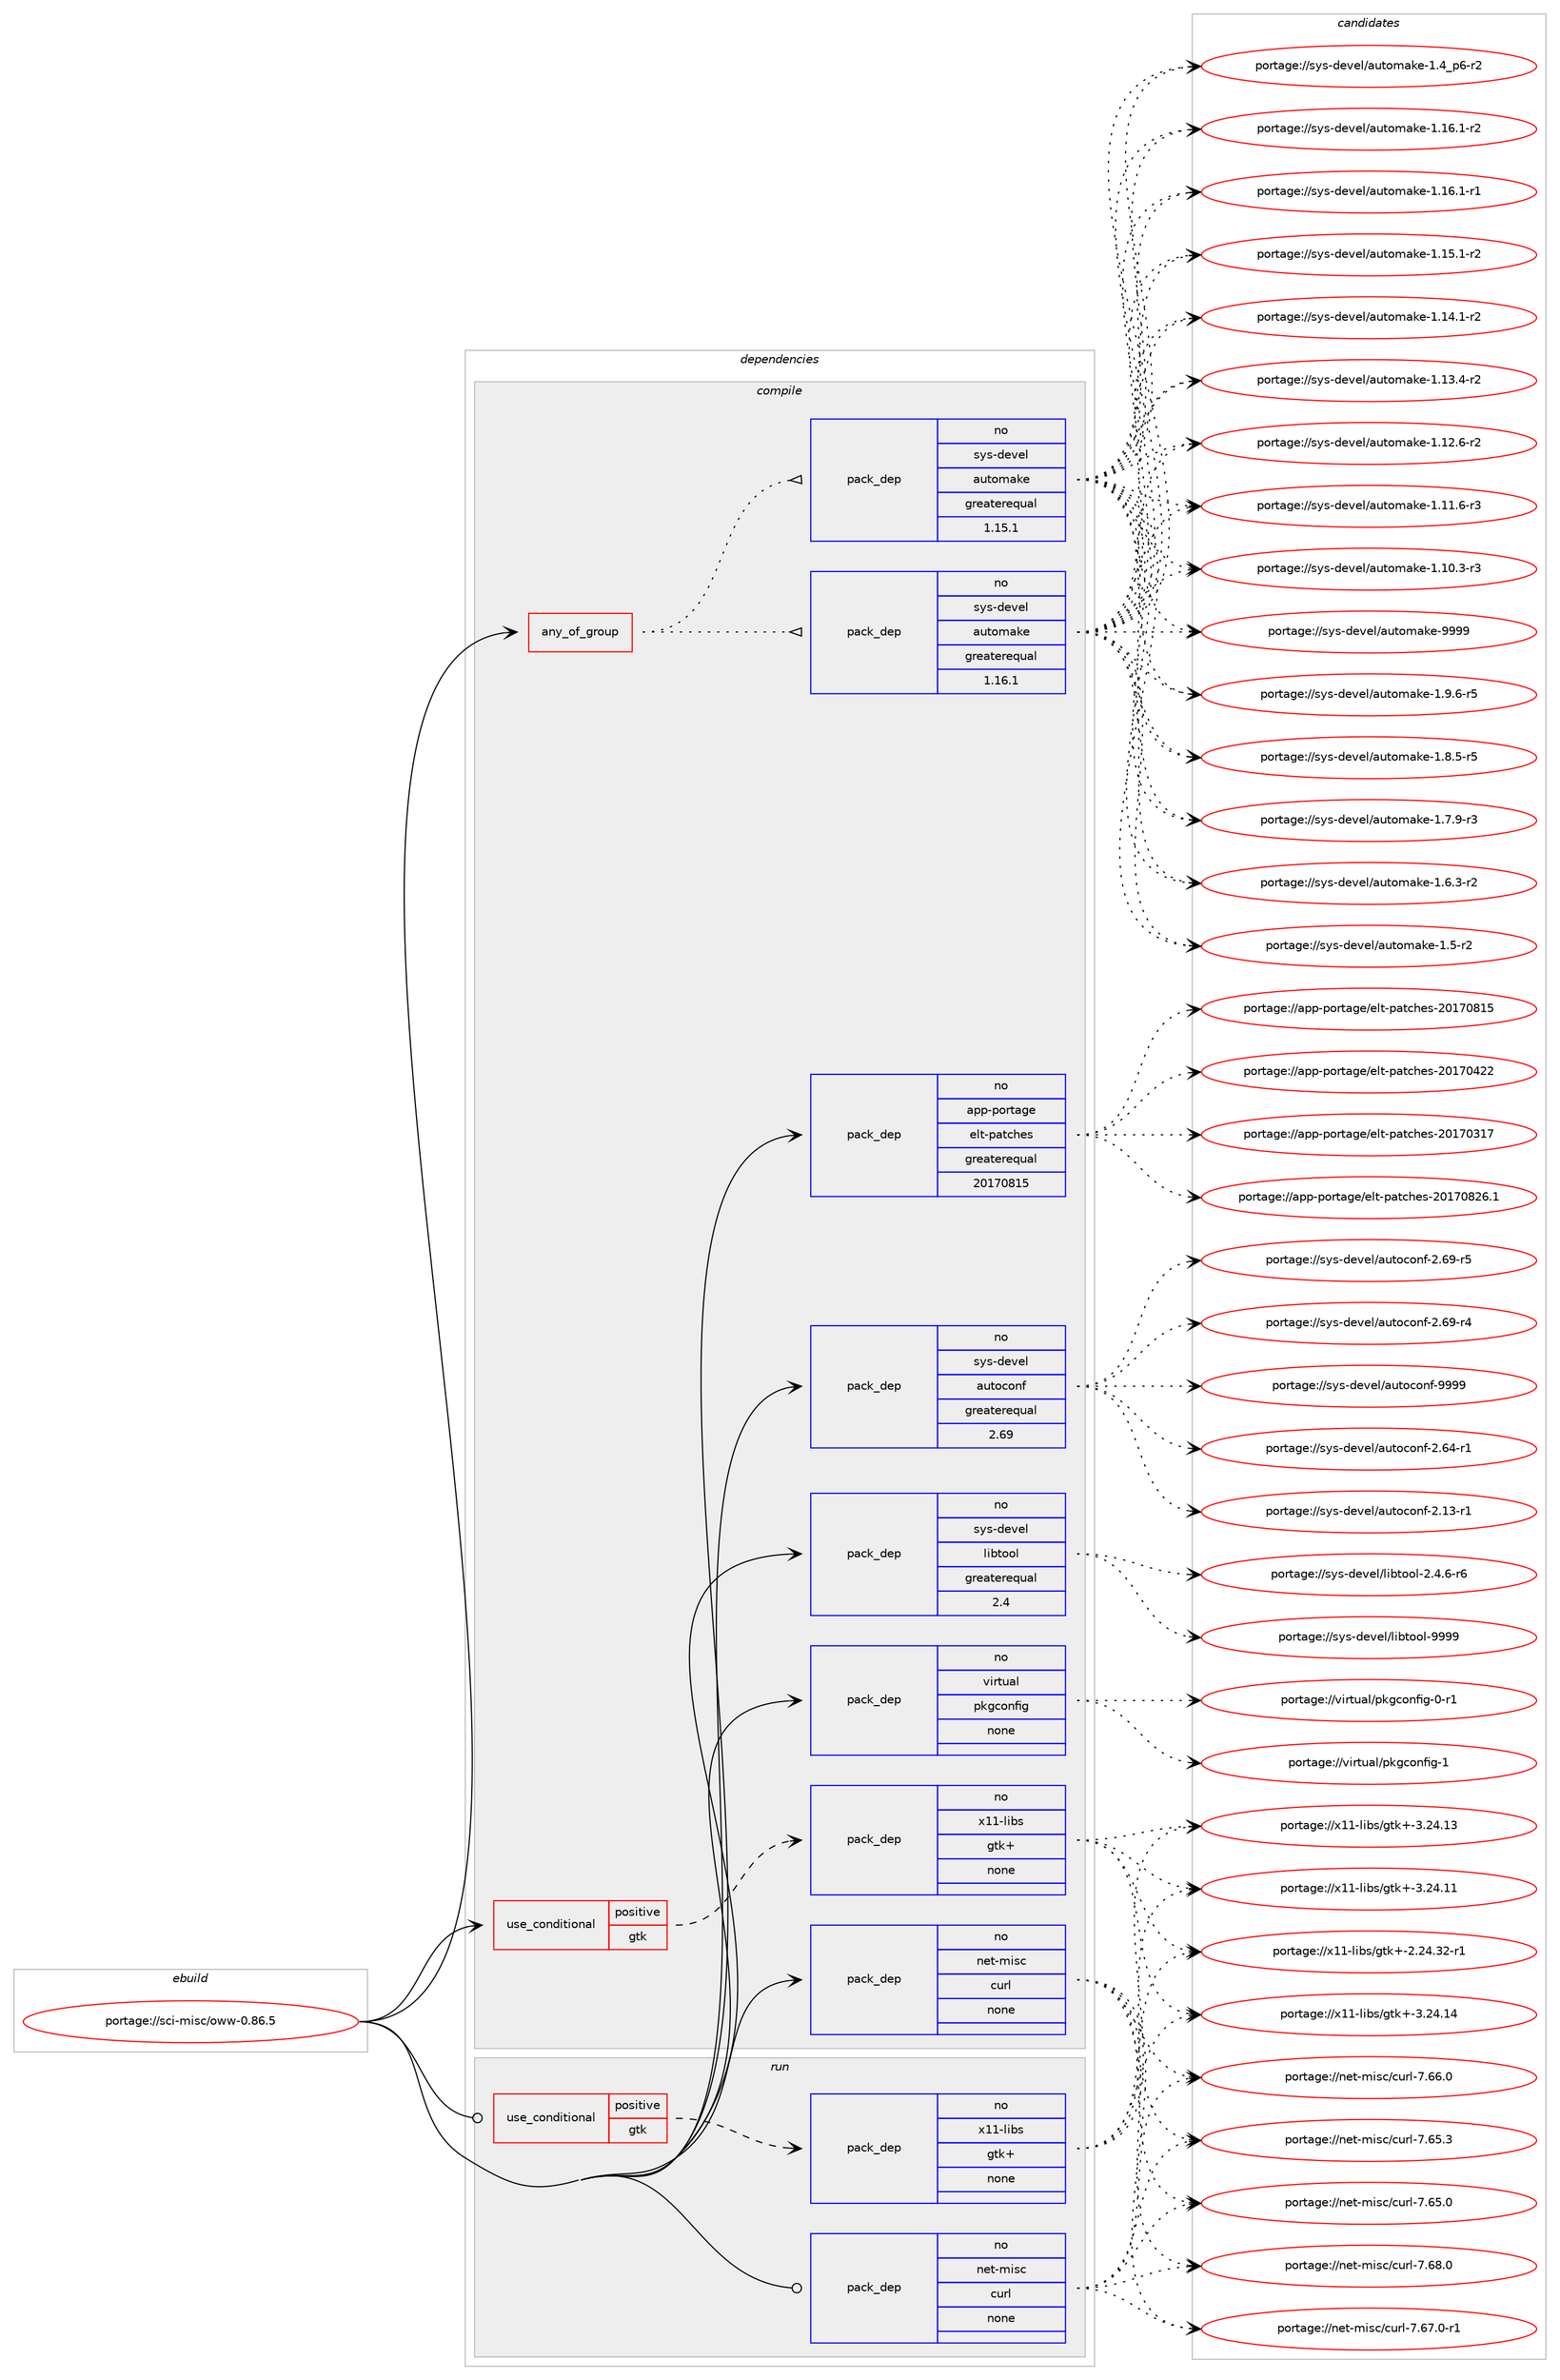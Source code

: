 digraph prolog {

# *************
# Graph options
# *************

newrank=true;
concentrate=true;
compound=true;
graph [rankdir=LR,fontname=Helvetica,fontsize=10,ranksep=1.5];#, ranksep=2.5, nodesep=0.2];
edge  [arrowhead=vee];
node  [fontname=Helvetica,fontsize=10];

# **********
# The ebuild
# **********

subgraph cluster_leftcol {
color=gray;
rank=same;
label=<<i>ebuild</i>>;
id [label="portage://sci-misc/oww-0.86.5", color=red, width=4, href="../sci-misc/oww-0.86.5.svg"];
}

# ****************
# The dependencies
# ****************

subgraph cluster_midcol {
color=gray;
label=<<i>dependencies</i>>;
subgraph cluster_compile {
fillcolor="#eeeeee";
style=filled;
label=<<i>compile</i>>;
subgraph any948 {
dependency45463 [label=<<TABLE BORDER="0" CELLBORDER="1" CELLSPACING="0" CELLPADDING="4"><TR><TD CELLPADDING="10">any_of_group</TD></TR></TABLE>>, shape=none, color=red];subgraph pack35108 {
dependency45464 [label=<<TABLE BORDER="0" CELLBORDER="1" CELLSPACING="0" CELLPADDING="4" WIDTH="220"><TR><TD ROWSPAN="6" CELLPADDING="30">pack_dep</TD></TR><TR><TD WIDTH="110">no</TD></TR><TR><TD>sys-devel</TD></TR><TR><TD>automake</TD></TR><TR><TD>greaterequal</TD></TR><TR><TD>1.16.1</TD></TR></TABLE>>, shape=none, color=blue];
}
dependency45463:e -> dependency45464:w [weight=20,style="dotted",arrowhead="oinv"];
subgraph pack35109 {
dependency45465 [label=<<TABLE BORDER="0" CELLBORDER="1" CELLSPACING="0" CELLPADDING="4" WIDTH="220"><TR><TD ROWSPAN="6" CELLPADDING="30">pack_dep</TD></TR><TR><TD WIDTH="110">no</TD></TR><TR><TD>sys-devel</TD></TR><TR><TD>automake</TD></TR><TR><TD>greaterequal</TD></TR><TR><TD>1.15.1</TD></TR></TABLE>>, shape=none, color=blue];
}
dependency45463:e -> dependency45465:w [weight=20,style="dotted",arrowhead="oinv"];
}
id:e -> dependency45463:w [weight=20,style="solid",arrowhead="vee"];
subgraph cond9359 {
dependency45466 [label=<<TABLE BORDER="0" CELLBORDER="1" CELLSPACING="0" CELLPADDING="4"><TR><TD ROWSPAN="3" CELLPADDING="10">use_conditional</TD></TR><TR><TD>positive</TD></TR><TR><TD>gtk</TD></TR></TABLE>>, shape=none, color=red];
subgraph pack35110 {
dependency45467 [label=<<TABLE BORDER="0" CELLBORDER="1" CELLSPACING="0" CELLPADDING="4" WIDTH="220"><TR><TD ROWSPAN="6" CELLPADDING="30">pack_dep</TD></TR><TR><TD WIDTH="110">no</TD></TR><TR><TD>x11-libs</TD></TR><TR><TD>gtk+</TD></TR><TR><TD>none</TD></TR><TR><TD></TD></TR></TABLE>>, shape=none, color=blue];
}
dependency45466:e -> dependency45467:w [weight=20,style="dashed",arrowhead="vee"];
}
id:e -> dependency45466:w [weight=20,style="solid",arrowhead="vee"];
subgraph pack35111 {
dependency45468 [label=<<TABLE BORDER="0" CELLBORDER="1" CELLSPACING="0" CELLPADDING="4" WIDTH="220"><TR><TD ROWSPAN="6" CELLPADDING="30">pack_dep</TD></TR><TR><TD WIDTH="110">no</TD></TR><TR><TD>app-portage</TD></TR><TR><TD>elt-patches</TD></TR><TR><TD>greaterequal</TD></TR><TR><TD>20170815</TD></TR></TABLE>>, shape=none, color=blue];
}
id:e -> dependency45468:w [weight=20,style="solid",arrowhead="vee"];
subgraph pack35112 {
dependency45469 [label=<<TABLE BORDER="0" CELLBORDER="1" CELLSPACING="0" CELLPADDING="4" WIDTH="220"><TR><TD ROWSPAN="6" CELLPADDING="30">pack_dep</TD></TR><TR><TD WIDTH="110">no</TD></TR><TR><TD>net-misc</TD></TR><TR><TD>curl</TD></TR><TR><TD>none</TD></TR><TR><TD></TD></TR></TABLE>>, shape=none, color=blue];
}
id:e -> dependency45469:w [weight=20,style="solid",arrowhead="vee"];
subgraph pack35113 {
dependency45470 [label=<<TABLE BORDER="0" CELLBORDER="1" CELLSPACING="0" CELLPADDING="4" WIDTH="220"><TR><TD ROWSPAN="6" CELLPADDING="30">pack_dep</TD></TR><TR><TD WIDTH="110">no</TD></TR><TR><TD>sys-devel</TD></TR><TR><TD>autoconf</TD></TR><TR><TD>greaterequal</TD></TR><TR><TD>2.69</TD></TR></TABLE>>, shape=none, color=blue];
}
id:e -> dependency45470:w [weight=20,style="solid",arrowhead="vee"];
subgraph pack35114 {
dependency45471 [label=<<TABLE BORDER="0" CELLBORDER="1" CELLSPACING="0" CELLPADDING="4" WIDTH="220"><TR><TD ROWSPAN="6" CELLPADDING="30">pack_dep</TD></TR><TR><TD WIDTH="110">no</TD></TR><TR><TD>sys-devel</TD></TR><TR><TD>libtool</TD></TR><TR><TD>greaterequal</TD></TR><TR><TD>2.4</TD></TR></TABLE>>, shape=none, color=blue];
}
id:e -> dependency45471:w [weight=20,style="solid",arrowhead="vee"];
subgraph pack35115 {
dependency45472 [label=<<TABLE BORDER="0" CELLBORDER="1" CELLSPACING="0" CELLPADDING="4" WIDTH="220"><TR><TD ROWSPAN="6" CELLPADDING="30">pack_dep</TD></TR><TR><TD WIDTH="110">no</TD></TR><TR><TD>virtual</TD></TR><TR><TD>pkgconfig</TD></TR><TR><TD>none</TD></TR><TR><TD></TD></TR></TABLE>>, shape=none, color=blue];
}
id:e -> dependency45472:w [weight=20,style="solid",arrowhead="vee"];
}
subgraph cluster_compileandrun {
fillcolor="#eeeeee";
style=filled;
label=<<i>compile and run</i>>;
}
subgraph cluster_run {
fillcolor="#eeeeee";
style=filled;
label=<<i>run</i>>;
subgraph cond9360 {
dependency45473 [label=<<TABLE BORDER="0" CELLBORDER="1" CELLSPACING="0" CELLPADDING="4"><TR><TD ROWSPAN="3" CELLPADDING="10">use_conditional</TD></TR><TR><TD>positive</TD></TR><TR><TD>gtk</TD></TR></TABLE>>, shape=none, color=red];
subgraph pack35116 {
dependency45474 [label=<<TABLE BORDER="0" CELLBORDER="1" CELLSPACING="0" CELLPADDING="4" WIDTH="220"><TR><TD ROWSPAN="6" CELLPADDING="30">pack_dep</TD></TR><TR><TD WIDTH="110">no</TD></TR><TR><TD>x11-libs</TD></TR><TR><TD>gtk+</TD></TR><TR><TD>none</TD></TR><TR><TD></TD></TR></TABLE>>, shape=none, color=blue];
}
dependency45473:e -> dependency45474:w [weight=20,style="dashed",arrowhead="vee"];
}
id:e -> dependency45473:w [weight=20,style="solid",arrowhead="odot"];
subgraph pack35117 {
dependency45475 [label=<<TABLE BORDER="0" CELLBORDER="1" CELLSPACING="0" CELLPADDING="4" WIDTH="220"><TR><TD ROWSPAN="6" CELLPADDING="30">pack_dep</TD></TR><TR><TD WIDTH="110">no</TD></TR><TR><TD>net-misc</TD></TR><TR><TD>curl</TD></TR><TR><TD>none</TD></TR><TR><TD></TD></TR></TABLE>>, shape=none, color=blue];
}
id:e -> dependency45475:w [weight=20,style="solid",arrowhead="odot"];
}
}

# **************
# The candidates
# **************

subgraph cluster_choices {
rank=same;
color=gray;
label=<<i>candidates</i>>;

subgraph choice35108 {
color=black;
nodesep=1;
choice115121115451001011181011084797117116111109971071014557575757 [label="portage://sys-devel/automake-9999", color=red, width=4,href="../sys-devel/automake-9999.svg"];
choice115121115451001011181011084797117116111109971071014549465746544511453 [label="portage://sys-devel/automake-1.9.6-r5", color=red, width=4,href="../sys-devel/automake-1.9.6-r5.svg"];
choice115121115451001011181011084797117116111109971071014549465646534511453 [label="portage://sys-devel/automake-1.8.5-r5", color=red, width=4,href="../sys-devel/automake-1.8.5-r5.svg"];
choice115121115451001011181011084797117116111109971071014549465546574511451 [label="portage://sys-devel/automake-1.7.9-r3", color=red, width=4,href="../sys-devel/automake-1.7.9-r3.svg"];
choice115121115451001011181011084797117116111109971071014549465446514511450 [label="portage://sys-devel/automake-1.6.3-r2", color=red, width=4,href="../sys-devel/automake-1.6.3-r2.svg"];
choice11512111545100101118101108479711711611110997107101454946534511450 [label="portage://sys-devel/automake-1.5-r2", color=red, width=4,href="../sys-devel/automake-1.5-r2.svg"];
choice115121115451001011181011084797117116111109971071014549465295112544511450 [label="portage://sys-devel/automake-1.4_p6-r2", color=red, width=4,href="../sys-devel/automake-1.4_p6-r2.svg"];
choice11512111545100101118101108479711711611110997107101454946495446494511450 [label="portage://sys-devel/automake-1.16.1-r2", color=red, width=4,href="../sys-devel/automake-1.16.1-r2.svg"];
choice11512111545100101118101108479711711611110997107101454946495446494511449 [label="portage://sys-devel/automake-1.16.1-r1", color=red, width=4,href="../sys-devel/automake-1.16.1-r1.svg"];
choice11512111545100101118101108479711711611110997107101454946495346494511450 [label="portage://sys-devel/automake-1.15.1-r2", color=red, width=4,href="../sys-devel/automake-1.15.1-r2.svg"];
choice11512111545100101118101108479711711611110997107101454946495246494511450 [label="portage://sys-devel/automake-1.14.1-r2", color=red, width=4,href="../sys-devel/automake-1.14.1-r2.svg"];
choice11512111545100101118101108479711711611110997107101454946495146524511450 [label="portage://sys-devel/automake-1.13.4-r2", color=red, width=4,href="../sys-devel/automake-1.13.4-r2.svg"];
choice11512111545100101118101108479711711611110997107101454946495046544511450 [label="portage://sys-devel/automake-1.12.6-r2", color=red, width=4,href="../sys-devel/automake-1.12.6-r2.svg"];
choice11512111545100101118101108479711711611110997107101454946494946544511451 [label="portage://sys-devel/automake-1.11.6-r3", color=red, width=4,href="../sys-devel/automake-1.11.6-r3.svg"];
choice11512111545100101118101108479711711611110997107101454946494846514511451 [label="portage://sys-devel/automake-1.10.3-r3", color=red, width=4,href="../sys-devel/automake-1.10.3-r3.svg"];
dependency45464:e -> choice115121115451001011181011084797117116111109971071014557575757:w [style=dotted,weight="100"];
dependency45464:e -> choice115121115451001011181011084797117116111109971071014549465746544511453:w [style=dotted,weight="100"];
dependency45464:e -> choice115121115451001011181011084797117116111109971071014549465646534511453:w [style=dotted,weight="100"];
dependency45464:e -> choice115121115451001011181011084797117116111109971071014549465546574511451:w [style=dotted,weight="100"];
dependency45464:e -> choice115121115451001011181011084797117116111109971071014549465446514511450:w [style=dotted,weight="100"];
dependency45464:e -> choice11512111545100101118101108479711711611110997107101454946534511450:w [style=dotted,weight="100"];
dependency45464:e -> choice115121115451001011181011084797117116111109971071014549465295112544511450:w [style=dotted,weight="100"];
dependency45464:e -> choice11512111545100101118101108479711711611110997107101454946495446494511450:w [style=dotted,weight="100"];
dependency45464:e -> choice11512111545100101118101108479711711611110997107101454946495446494511449:w [style=dotted,weight="100"];
dependency45464:e -> choice11512111545100101118101108479711711611110997107101454946495346494511450:w [style=dotted,weight="100"];
dependency45464:e -> choice11512111545100101118101108479711711611110997107101454946495246494511450:w [style=dotted,weight="100"];
dependency45464:e -> choice11512111545100101118101108479711711611110997107101454946495146524511450:w [style=dotted,weight="100"];
dependency45464:e -> choice11512111545100101118101108479711711611110997107101454946495046544511450:w [style=dotted,weight="100"];
dependency45464:e -> choice11512111545100101118101108479711711611110997107101454946494946544511451:w [style=dotted,weight="100"];
dependency45464:e -> choice11512111545100101118101108479711711611110997107101454946494846514511451:w [style=dotted,weight="100"];
}
subgraph choice35109 {
color=black;
nodesep=1;
choice115121115451001011181011084797117116111109971071014557575757 [label="portage://sys-devel/automake-9999", color=red, width=4,href="../sys-devel/automake-9999.svg"];
choice115121115451001011181011084797117116111109971071014549465746544511453 [label="portage://sys-devel/automake-1.9.6-r5", color=red, width=4,href="../sys-devel/automake-1.9.6-r5.svg"];
choice115121115451001011181011084797117116111109971071014549465646534511453 [label="portage://sys-devel/automake-1.8.5-r5", color=red, width=4,href="../sys-devel/automake-1.8.5-r5.svg"];
choice115121115451001011181011084797117116111109971071014549465546574511451 [label="portage://sys-devel/automake-1.7.9-r3", color=red, width=4,href="../sys-devel/automake-1.7.9-r3.svg"];
choice115121115451001011181011084797117116111109971071014549465446514511450 [label="portage://sys-devel/automake-1.6.3-r2", color=red, width=4,href="../sys-devel/automake-1.6.3-r2.svg"];
choice11512111545100101118101108479711711611110997107101454946534511450 [label="portage://sys-devel/automake-1.5-r2", color=red, width=4,href="../sys-devel/automake-1.5-r2.svg"];
choice115121115451001011181011084797117116111109971071014549465295112544511450 [label="portage://sys-devel/automake-1.4_p6-r2", color=red, width=4,href="../sys-devel/automake-1.4_p6-r2.svg"];
choice11512111545100101118101108479711711611110997107101454946495446494511450 [label="portage://sys-devel/automake-1.16.1-r2", color=red, width=4,href="../sys-devel/automake-1.16.1-r2.svg"];
choice11512111545100101118101108479711711611110997107101454946495446494511449 [label="portage://sys-devel/automake-1.16.1-r1", color=red, width=4,href="../sys-devel/automake-1.16.1-r1.svg"];
choice11512111545100101118101108479711711611110997107101454946495346494511450 [label="portage://sys-devel/automake-1.15.1-r2", color=red, width=4,href="../sys-devel/automake-1.15.1-r2.svg"];
choice11512111545100101118101108479711711611110997107101454946495246494511450 [label="portage://sys-devel/automake-1.14.1-r2", color=red, width=4,href="../sys-devel/automake-1.14.1-r2.svg"];
choice11512111545100101118101108479711711611110997107101454946495146524511450 [label="portage://sys-devel/automake-1.13.4-r2", color=red, width=4,href="../sys-devel/automake-1.13.4-r2.svg"];
choice11512111545100101118101108479711711611110997107101454946495046544511450 [label="portage://sys-devel/automake-1.12.6-r2", color=red, width=4,href="../sys-devel/automake-1.12.6-r2.svg"];
choice11512111545100101118101108479711711611110997107101454946494946544511451 [label="portage://sys-devel/automake-1.11.6-r3", color=red, width=4,href="../sys-devel/automake-1.11.6-r3.svg"];
choice11512111545100101118101108479711711611110997107101454946494846514511451 [label="portage://sys-devel/automake-1.10.3-r3", color=red, width=4,href="../sys-devel/automake-1.10.3-r3.svg"];
dependency45465:e -> choice115121115451001011181011084797117116111109971071014557575757:w [style=dotted,weight="100"];
dependency45465:e -> choice115121115451001011181011084797117116111109971071014549465746544511453:w [style=dotted,weight="100"];
dependency45465:e -> choice115121115451001011181011084797117116111109971071014549465646534511453:w [style=dotted,weight="100"];
dependency45465:e -> choice115121115451001011181011084797117116111109971071014549465546574511451:w [style=dotted,weight="100"];
dependency45465:e -> choice115121115451001011181011084797117116111109971071014549465446514511450:w [style=dotted,weight="100"];
dependency45465:e -> choice11512111545100101118101108479711711611110997107101454946534511450:w [style=dotted,weight="100"];
dependency45465:e -> choice115121115451001011181011084797117116111109971071014549465295112544511450:w [style=dotted,weight="100"];
dependency45465:e -> choice11512111545100101118101108479711711611110997107101454946495446494511450:w [style=dotted,weight="100"];
dependency45465:e -> choice11512111545100101118101108479711711611110997107101454946495446494511449:w [style=dotted,weight="100"];
dependency45465:e -> choice11512111545100101118101108479711711611110997107101454946495346494511450:w [style=dotted,weight="100"];
dependency45465:e -> choice11512111545100101118101108479711711611110997107101454946495246494511450:w [style=dotted,weight="100"];
dependency45465:e -> choice11512111545100101118101108479711711611110997107101454946495146524511450:w [style=dotted,weight="100"];
dependency45465:e -> choice11512111545100101118101108479711711611110997107101454946495046544511450:w [style=dotted,weight="100"];
dependency45465:e -> choice11512111545100101118101108479711711611110997107101454946494946544511451:w [style=dotted,weight="100"];
dependency45465:e -> choice11512111545100101118101108479711711611110997107101454946494846514511451:w [style=dotted,weight="100"];
}
subgraph choice35110 {
color=black;
nodesep=1;
choice1204949451081059811547103116107434551465052464952 [label="portage://x11-libs/gtk+-3.24.14", color=red, width=4,href="../x11-libs/gtk+-3.24.14.svg"];
choice1204949451081059811547103116107434551465052464951 [label="portage://x11-libs/gtk+-3.24.13", color=red, width=4,href="../x11-libs/gtk+-3.24.13.svg"];
choice1204949451081059811547103116107434551465052464949 [label="portage://x11-libs/gtk+-3.24.11", color=red, width=4,href="../x11-libs/gtk+-3.24.11.svg"];
choice12049494510810598115471031161074345504650524651504511449 [label="portage://x11-libs/gtk+-2.24.32-r1", color=red, width=4,href="../x11-libs/gtk+-2.24.32-r1.svg"];
dependency45467:e -> choice1204949451081059811547103116107434551465052464952:w [style=dotted,weight="100"];
dependency45467:e -> choice1204949451081059811547103116107434551465052464951:w [style=dotted,weight="100"];
dependency45467:e -> choice1204949451081059811547103116107434551465052464949:w [style=dotted,weight="100"];
dependency45467:e -> choice12049494510810598115471031161074345504650524651504511449:w [style=dotted,weight="100"];
}
subgraph choice35111 {
color=black;
nodesep=1;
choice971121124511211111411697103101471011081164511297116991041011154550484955485650544649 [label="portage://app-portage/elt-patches-20170826.1", color=red, width=4,href="../app-portage/elt-patches-20170826.1.svg"];
choice97112112451121111141169710310147101108116451129711699104101115455048495548564953 [label="portage://app-portage/elt-patches-20170815", color=red, width=4,href="../app-portage/elt-patches-20170815.svg"];
choice97112112451121111141169710310147101108116451129711699104101115455048495548525050 [label="portage://app-portage/elt-patches-20170422", color=red, width=4,href="../app-portage/elt-patches-20170422.svg"];
choice97112112451121111141169710310147101108116451129711699104101115455048495548514955 [label="portage://app-portage/elt-patches-20170317", color=red, width=4,href="../app-portage/elt-patches-20170317.svg"];
dependency45468:e -> choice971121124511211111411697103101471011081164511297116991041011154550484955485650544649:w [style=dotted,weight="100"];
dependency45468:e -> choice97112112451121111141169710310147101108116451129711699104101115455048495548564953:w [style=dotted,weight="100"];
dependency45468:e -> choice97112112451121111141169710310147101108116451129711699104101115455048495548525050:w [style=dotted,weight="100"];
dependency45468:e -> choice97112112451121111141169710310147101108116451129711699104101115455048495548514955:w [style=dotted,weight="100"];
}
subgraph choice35112 {
color=black;
nodesep=1;
choice1101011164510910511599479911711410845554654564648 [label="portage://net-misc/curl-7.68.0", color=red, width=4,href="../net-misc/curl-7.68.0.svg"];
choice11010111645109105115994799117114108455546545546484511449 [label="portage://net-misc/curl-7.67.0-r1", color=red, width=4,href="../net-misc/curl-7.67.0-r1.svg"];
choice1101011164510910511599479911711410845554654544648 [label="portage://net-misc/curl-7.66.0", color=red, width=4,href="../net-misc/curl-7.66.0.svg"];
choice1101011164510910511599479911711410845554654534651 [label="portage://net-misc/curl-7.65.3", color=red, width=4,href="../net-misc/curl-7.65.3.svg"];
choice1101011164510910511599479911711410845554654534648 [label="portage://net-misc/curl-7.65.0", color=red, width=4,href="../net-misc/curl-7.65.0.svg"];
dependency45469:e -> choice1101011164510910511599479911711410845554654564648:w [style=dotted,weight="100"];
dependency45469:e -> choice11010111645109105115994799117114108455546545546484511449:w [style=dotted,weight="100"];
dependency45469:e -> choice1101011164510910511599479911711410845554654544648:w [style=dotted,weight="100"];
dependency45469:e -> choice1101011164510910511599479911711410845554654534651:w [style=dotted,weight="100"];
dependency45469:e -> choice1101011164510910511599479911711410845554654534648:w [style=dotted,weight="100"];
}
subgraph choice35113 {
color=black;
nodesep=1;
choice115121115451001011181011084797117116111991111101024557575757 [label="portage://sys-devel/autoconf-9999", color=red, width=4,href="../sys-devel/autoconf-9999.svg"];
choice1151211154510010111810110847971171161119911111010245504654574511453 [label="portage://sys-devel/autoconf-2.69-r5", color=red, width=4,href="../sys-devel/autoconf-2.69-r5.svg"];
choice1151211154510010111810110847971171161119911111010245504654574511452 [label="portage://sys-devel/autoconf-2.69-r4", color=red, width=4,href="../sys-devel/autoconf-2.69-r4.svg"];
choice1151211154510010111810110847971171161119911111010245504654524511449 [label="portage://sys-devel/autoconf-2.64-r1", color=red, width=4,href="../sys-devel/autoconf-2.64-r1.svg"];
choice1151211154510010111810110847971171161119911111010245504649514511449 [label="portage://sys-devel/autoconf-2.13-r1", color=red, width=4,href="../sys-devel/autoconf-2.13-r1.svg"];
dependency45470:e -> choice115121115451001011181011084797117116111991111101024557575757:w [style=dotted,weight="100"];
dependency45470:e -> choice1151211154510010111810110847971171161119911111010245504654574511453:w [style=dotted,weight="100"];
dependency45470:e -> choice1151211154510010111810110847971171161119911111010245504654574511452:w [style=dotted,weight="100"];
dependency45470:e -> choice1151211154510010111810110847971171161119911111010245504654524511449:w [style=dotted,weight="100"];
dependency45470:e -> choice1151211154510010111810110847971171161119911111010245504649514511449:w [style=dotted,weight="100"];
}
subgraph choice35114 {
color=black;
nodesep=1;
choice1151211154510010111810110847108105981161111111084557575757 [label="portage://sys-devel/libtool-9999", color=red, width=4,href="../sys-devel/libtool-9999.svg"];
choice1151211154510010111810110847108105981161111111084550465246544511454 [label="portage://sys-devel/libtool-2.4.6-r6", color=red, width=4,href="../sys-devel/libtool-2.4.6-r6.svg"];
dependency45471:e -> choice1151211154510010111810110847108105981161111111084557575757:w [style=dotted,weight="100"];
dependency45471:e -> choice1151211154510010111810110847108105981161111111084550465246544511454:w [style=dotted,weight="100"];
}
subgraph choice35115 {
color=black;
nodesep=1;
choice1181051141161179710847112107103991111101021051034549 [label="portage://virtual/pkgconfig-1", color=red, width=4,href="../virtual/pkgconfig-1.svg"];
choice11810511411611797108471121071039911111010210510345484511449 [label="portage://virtual/pkgconfig-0-r1", color=red, width=4,href="../virtual/pkgconfig-0-r1.svg"];
dependency45472:e -> choice1181051141161179710847112107103991111101021051034549:w [style=dotted,weight="100"];
dependency45472:e -> choice11810511411611797108471121071039911111010210510345484511449:w [style=dotted,weight="100"];
}
subgraph choice35116 {
color=black;
nodesep=1;
choice1204949451081059811547103116107434551465052464952 [label="portage://x11-libs/gtk+-3.24.14", color=red, width=4,href="../x11-libs/gtk+-3.24.14.svg"];
choice1204949451081059811547103116107434551465052464951 [label="portage://x11-libs/gtk+-3.24.13", color=red, width=4,href="../x11-libs/gtk+-3.24.13.svg"];
choice1204949451081059811547103116107434551465052464949 [label="portage://x11-libs/gtk+-3.24.11", color=red, width=4,href="../x11-libs/gtk+-3.24.11.svg"];
choice12049494510810598115471031161074345504650524651504511449 [label="portage://x11-libs/gtk+-2.24.32-r1", color=red, width=4,href="../x11-libs/gtk+-2.24.32-r1.svg"];
dependency45474:e -> choice1204949451081059811547103116107434551465052464952:w [style=dotted,weight="100"];
dependency45474:e -> choice1204949451081059811547103116107434551465052464951:w [style=dotted,weight="100"];
dependency45474:e -> choice1204949451081059811547103116107434551465052464949:w [style=dotted,weight="100"];
dependency45474:e -> choice12049494510810598115471031161074345504650524651504511449:w [style=dotted,weight="100"];
}
subgraph choice35117 {
color=black;
nodesep=1;
choice1101011164510910511599479911711410845554654564648 [label="portage://net-misc/curl-7.68.0", color=red, width=4,href="../net-misc/curl-7.68.0.svg"];
choice11010111645109105115994799117114108455546545546484511449 [label="portage://net-misc/curl-7.67.0-r1", color=red, width=4,href="../net-misc/curl-7.67.0-r1.svg"];
choice1101011164510910511599479911711410845554654544648 [label="portage://net-misc/curl-7.66.0", color=red, width=4,href="../net-misc/curl-7.66.0.svg"];
choice1101011164510910511599479911711410845554654534651 [label="portage://net-misc/curl-7.65.3", color=red, width=4,href="../net-misc/curl-7.65.3.svg"];
choice1101011164510910511599479911711410845554654534648 [label="portage://net-misc/curl-7.65.0", color=red, width=4,href="../net-misc/curl-7.65.0.svg"];
dependency45475:e -> choice1101011164510910511599479911711410845554654564648:w [style=dotted,weight="100"];
dependency45475:e -> choice11010111645109105115994799117114108455546545546484511449:w [style=dotted,weight="100"];
dependency45475:e -> choice1101011164510910511599479911711410845554654544648:w [style=dotted,weight="100"];
dependency45475:e -> choice1101011164510910511599479911711410845554654534651:w [style=dotted,weight="100"];
dependency45475:e -> choice1101011164510910511599479911711410845554654534648:w [style=dotted,weight="100"];
}
}

}
